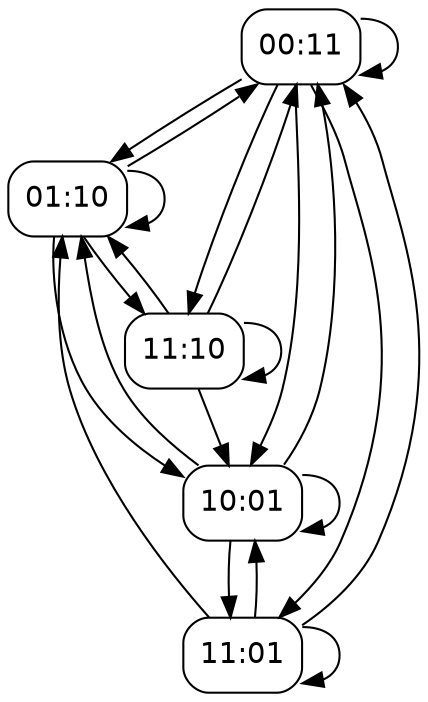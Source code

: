 digraph G {
node [shape=record fontname=helvetica style=rounded] ;
"00:11" ;
"01:10" ;
"10:01" ;
"11:01" ;
"11:10" ;
"00:11" -> "00:11" ;
"01:10" -> "00:11" ;
"10:01" -> "00:11" ;
"11:01" -> "00:11" ;
"11:10" -> "00:11" ;
"00:11" -> "01:10" ;
"01:10" -> "01:10" ;
"10:01" -> "01:10" ;
"11:01" -> "01:10" ;
"11:10" -> "01:10" ;
"00:11" -> "10:01" ;
"01:10" -> "10:01" ;
"10:01" -> "10:01" ;
"11:01" -> "10:01" ;
"11:10" -> "10:01" ;
"00:11" -> "11:01" ;
"10:01" -> "11:01" ;
"11:01" -> "11:01" ;
"00:11" -> "11:10" ;
"01:10" -> "11:10" ;
"11:10" -> "11:10" ;
}

